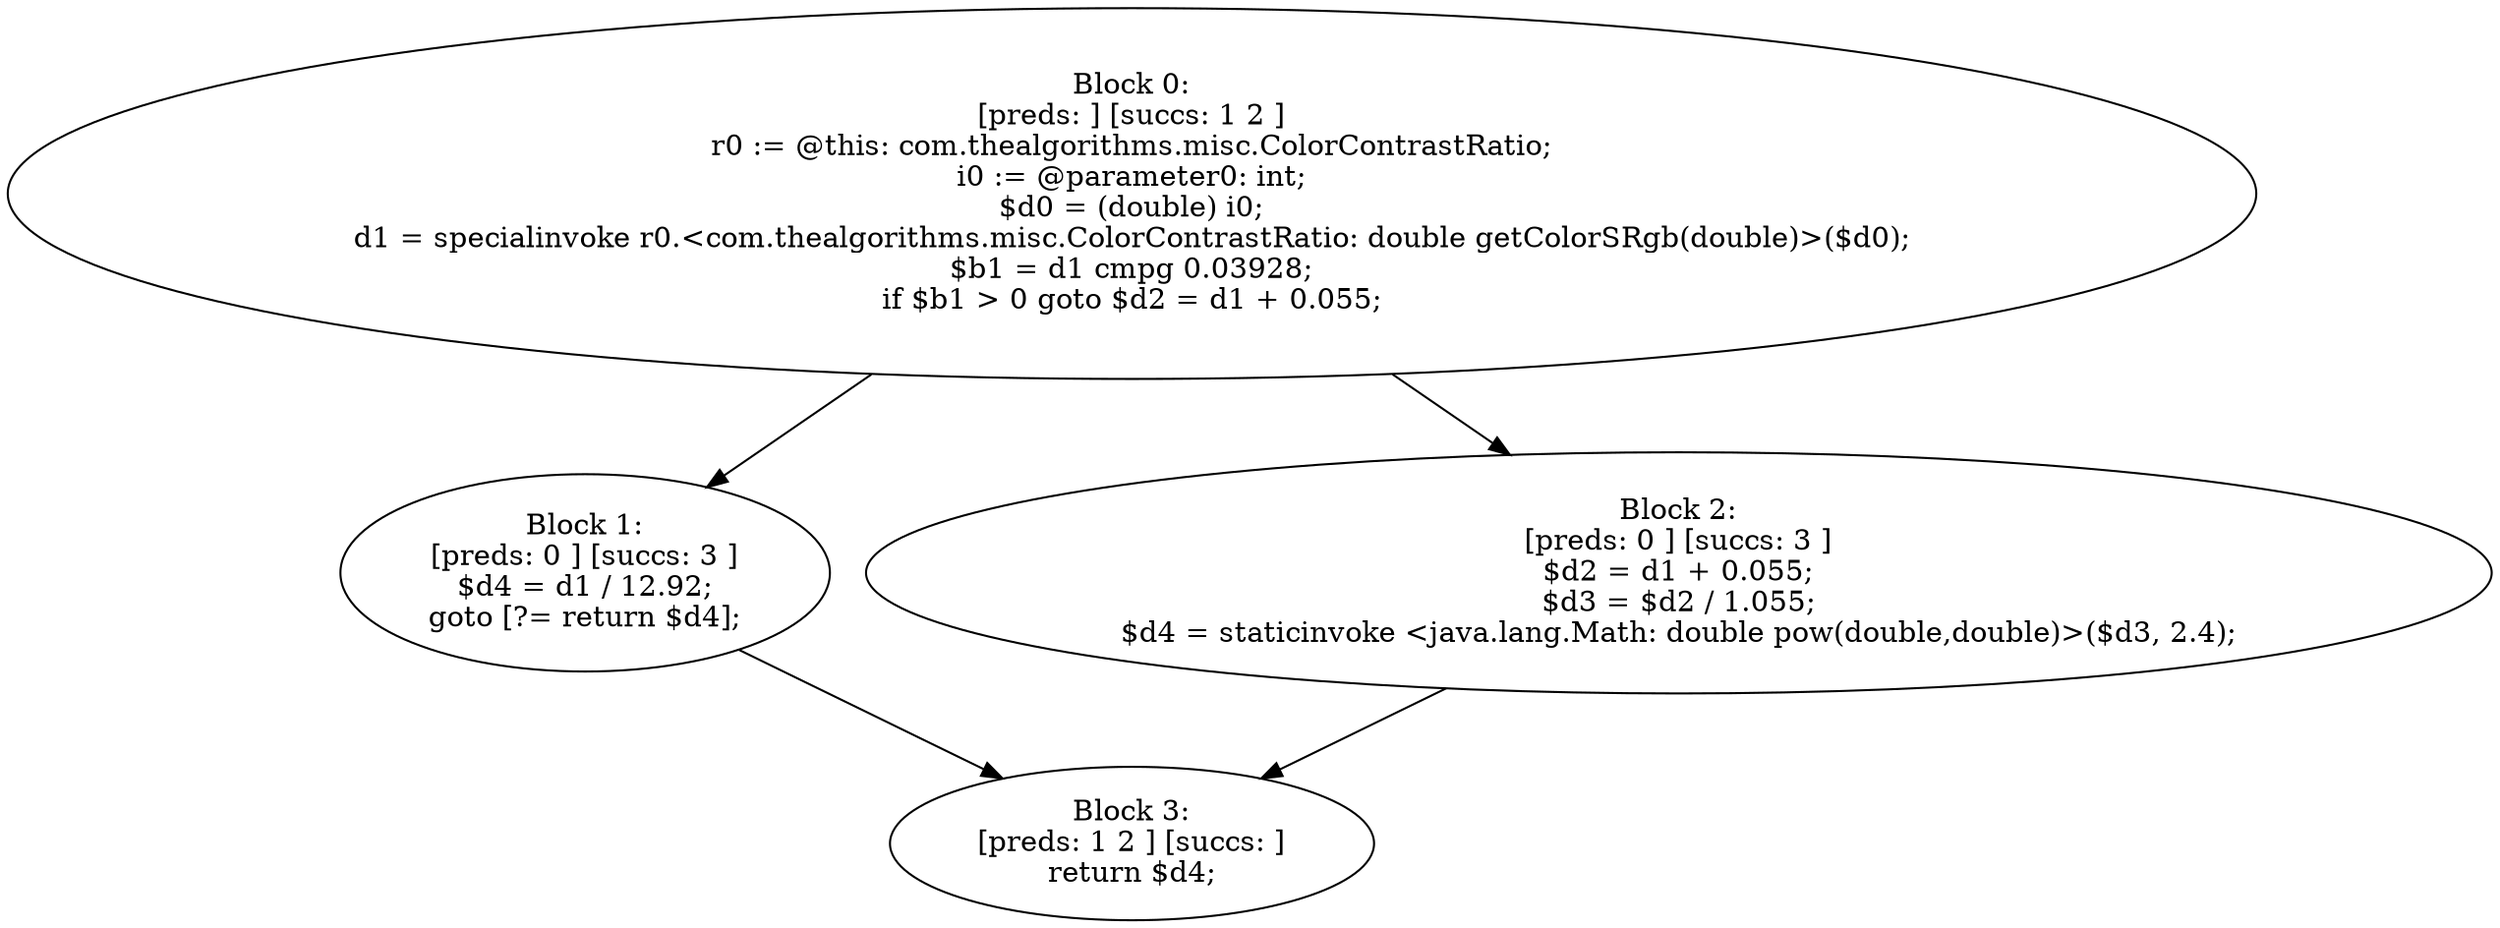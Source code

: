 digraph "unitGraph" {
    "Block 0:
[preds: ] [succs: 1 2 ]
r0 := @this: com.thealgorithms.misc.ColorContrastRatio;
i0 := @parameter0: int;
$d0 = (double) i0;
d1 = specialinvoke r0.<com.thealgorithms.misc.ColorContrastRatio: double getColorSRgb(double)>($d0);
$b1 = d1 cmpg 0.03928;
if $b1 > 0 goto $d2 = d1 + 0.055;
"
    "Block 1:
[preds: 0 ] [succs: 3 ]
$d4 = d1 / 12.92;
goto [?= return $d4];
"
    "Block 2:
[preds: 0 ] [succs: 3 ]
$d2 = d1 + 0.055;
$d3 = $d2 / 1.055;
$d4 = staticinvoke <java.lang.Math: double pow(double,double)>($d3, 2.4);
"
    "Block 3:
[preds: 1 2 ] [succs: ]
return $d4;
"
    "Block 0:
[preds: ] [succs: 1 2 ]
r0 := @this: com.thealgorithms.misc.ColorContrastRatio;
i0 := @parameter0: int;
$d0 = (double) i0;
d1 = specialinvoke r0.<com.thealgorithms.misc.ColorContrastRatio: double getColorSRgb(double)>($d0);
$b1 = d1 cmpg 0.03928;
if $b1 > 0 goto $d2 = d1 + 0.055;
"->"Block 1:
[preds: 0 ] [succs: 3 ]
$d4 = d1 / 12.92;
goto [?= return $d4];
";
    "Block 0:
[preds: ] [succs: 1 2 ]
r0 := @this: com.thealgorithms.misc.ColorContrastRatio;
i0 := @parameter0: int;
$d0 = (double) i0;
d1 = specialinvoke r0.<com.thealgorithms.misc.ColorContrastRatio: double getColorSRgb(double)>($d0);
$b1 = d1 cmpg 0.03928;
if $b1 > 0 goto $d2 = d1 + 0.055;
"->"Block 2:
[preds: 0 ] [succs: 3 ]
$d2 = d1 + 0.055;
$d3 = $d2 / 1.055;
$d4 = staticinvoke <java.lang.Math: double pow(double,double)>($d3, 2.4);
";
    "Block 1:
[preds: 0 ] [succs: 3 ]
$d4 = d1 / 12.92;
goto [?= return $d4];
"->"Block 3:
[preds: 1 2 ] [succs: ]
return $d4;
";
    "Block 2:
[preds: 0 ] [succs: 3 ]
$d2 = d1 + 0.055;
$d3 = $d2 / 1.055;
$d4 = staticinvoke <java.lang.Math: double pow(double,double)>($d3, 2.4);
"->"Block 3:
[preds: 1 2 ] [succs: ]
return $d4;
";
}
